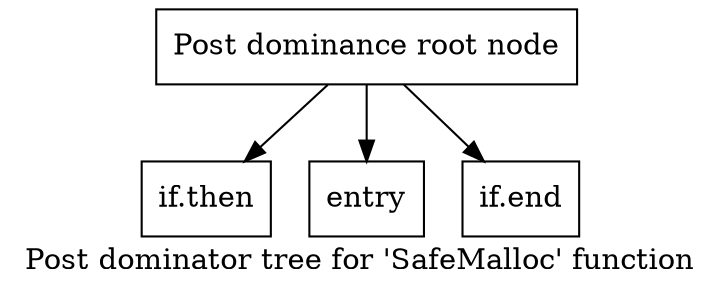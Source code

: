 digraph "Post dominator tree for 'SafeMalloc' function" {
	label="Post dominator tree for 'SafeMalloc' function";

	Node0xd0da90 [shape=record,label="{Post dominance root node}"];
	Node0xd0da90 -> Node0xd25940;
	Node0xd0da90 -> Node0xd81560;
	Node0xd0da90 -> Node0xd88880;
	Node0xd25940 [shape=record,label="{if.then}"];
	Node0xd81560 [shape=record,label="{entry}"];
	Node0xd88880 [shape=record,label="{if.end}"];
}
